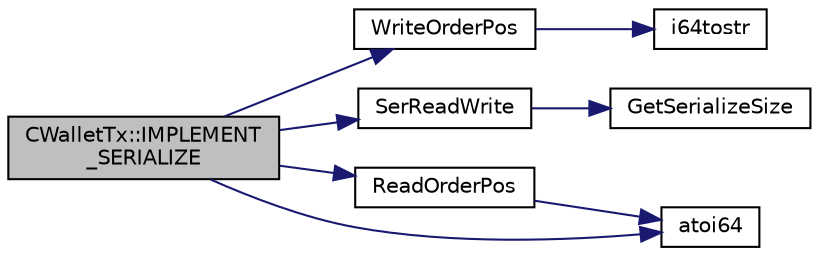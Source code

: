 digraph "CWalletTx::IMPLEMENT_SERIALIZE"
{
  edge [fontname="Helvetica",fontsize="10",labelfontname="Helvetica",labelfontsize="10"];
  node [fontname="Helvetica",fontsize="10",shape=record];
  rankdir="LR";
  Node568 [label="CWalletTx::IMPLEMENT\l_SERIALIZE",height=0.2,width=0.4,color="black", fillcolor="grey75", style="filled", fontcolor="black"];
  Node568 -> Node569 [color="midnightblue",fontsize="10",style="solid",fontname="Helvetica"];
  Node569 [label="WriteOrderPos",height=0.2,width=0.4,color="black", fillcolor="white", style="filled",URL="$d0/df4/wallet_8h.html#af07173c51df7b2e2087e134f52f51c61"];
  Node569 -> Node570 [color="midnightblue",fontsize="10",style="solid",fontname="Helvetica"];
  Node570 [label="i64tostr",height=0.2,width=0.4,color="black", fillcolor="white", style="filled",URL="$d8/d3c/util_8h.html#ab7a07cad3bcdf95935f4f6b5c039c546"];
  Node568 -> Node571 [color="midnightblue",fontsize="10",style="solid",fontname="Helvetica"];
  Node571 [label="SerReadWrite",height=0.2,width=0.4,color="black", fillcolor="white", style="filled",URL="$df/d9d/serialize_8h.html#a9cd643cfa4ca2da679b6f9843bf319aa"];
  Node571 -> Node572 [color="midnightblue",fontsize="10",style="solid",fontname="Helvetica"];
  Node572 [label="GetSerializeSize",height=0.2,width=0.4,color="black", fillcolor="white", style="filled",URL="$df/d9d/serialize_8h.html#a48239e478ae730373d1984fe304ca025"];
  Node568 -> Node573 [color="midnightblue",fontsize="10",style="solid",fontname="Helvetica"];
  Node573 [label="ReadOrderPos",height=0.2,width=0.4,color="black", fillcolor="white", style="filled",URL="$d0/df4/wallet_8h.html#a4ac39b557acef3326f11b3cd3537568f"];
  Node573 -> Node574 [color="midnightblue",fontsize="10",style="solid",fontname="Helvetica"];
  Node574 [label="atoi64",height=0.2,width=0.4,color="black", fillcolor="white", style="filled",URL="$d8/d3c/util_8h.html#a22916d155600c742c4efad727462588e"];
  Node568 -> Node574 [color="midnightblue",fontsize="10",style="solid",fontname="Helvetica"];
}
